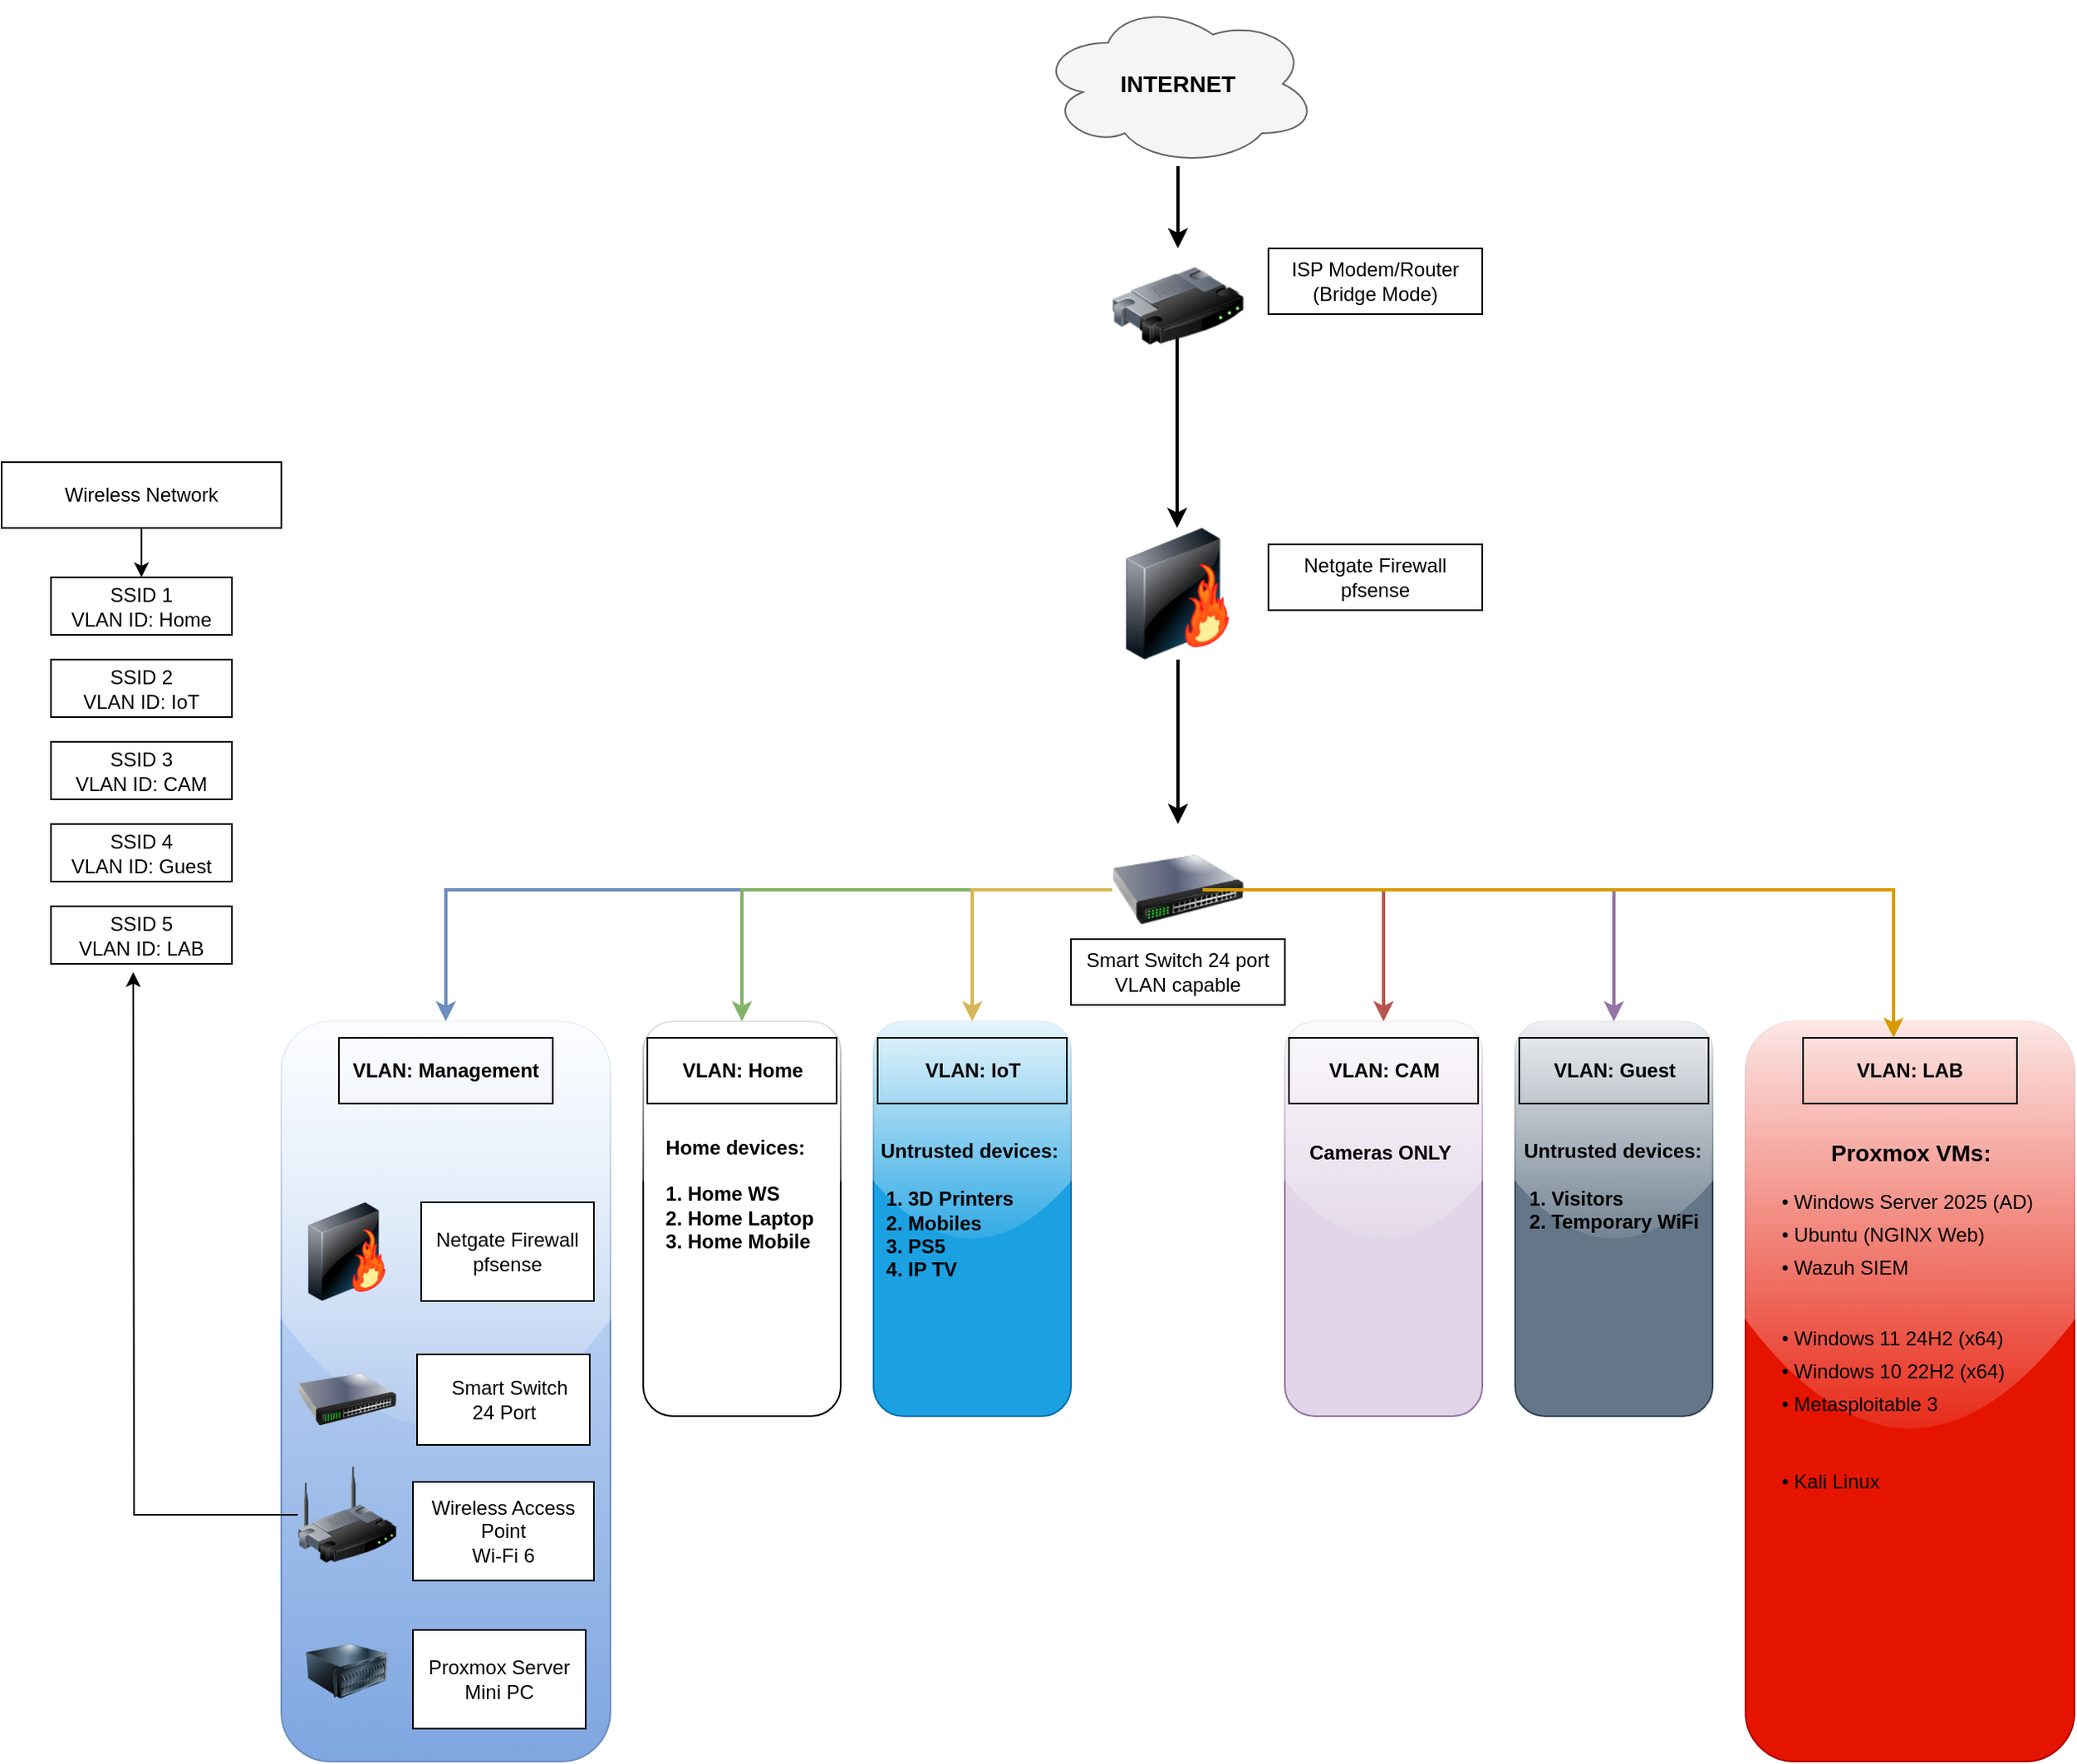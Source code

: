 <mxfile version="28.0.9">
  <diagram name="Red Team Lab Topology" id="ih43MjpAa6aySlKP1Oad">
    <mxGraphModel dx="1426" dy="797" grid="1" gridSize="10" guides="1" tooltips="1" connect="1" arrows="1" fold="1" page="1" pageScale="1" pageWidth="980" pageHeight="1390" math="0" shadow="0">
      <root>
        <mxCell id="0" />
        <mxCell id="1" parent="0" />
        <mxCell id="V4avkHmEp18nn-Nd6X4Z-1" value="INTERNET" style="ellipse;shape=cloud;whiteSpace=wrap;html=1;fillColor=#f5f5f5;strokeColor=#666666;fontStyle=1;fontSize=14;" vertex="1" parent="1">
          <mxGeometry x="880" y="270" width="170" height="100" as="geometry" />
        </mxCell>
        <mxCell id="V4avkHmEp18nn-Nd6X4Z-2" style="edgeStyle=orthogonalEdgeStyle;rounded=0;orthogonalLoop=1;jettySize=auto;html=1;strokeWidth=2;" edge="1" parent="1" source="V4avkHmEp18nn-Nd6X4Z-1">
          <mxGeometry relative="1" as="geometry">
            <mxPoint x="965" y="420" as="targetPoint" />
          </mxGeometry>
        </mxCell>
        <mxCell id="V4avkHmEp18nn-Nd6X4Z-3" style="edgeStyle=orthogonalEdgeStyle;rounded=0;orthogonalLoop=1;jettySize=auto;html=1;strokeWidth=2;" edge="1" parent="1" target="V4avkHmEp18nn-Nd6X4Z-23">
          <mxGeometry relative="1" as="geometry">
            <mxPoint x="964.51" y="470" as="sourcePoint" />
            <mxPoint x="964.505" y="556.01" as="targetPoint" />
          </mxGeometry>
        </mxCell>
        <mxCell id="V4avkHmEp18nn-Nd6X4Z-4" value="" style="image;html=1;image=img/lib/clip_art/networking/Switch_128x128.png;fontSize=12;fontStyle=1;" vertex="1" parent="1">
          <mxGeometry x="925" y="770" width="80" height="80" as="geometry" />
        </mxCell>
        <mxCell id="V4avkHmEp18nn-Nd6X4Z-5" style="edgeStyle=orthogonalEdgeStyle;rounded=0;orthogonalLoop=1;jettySize=auto;html=1;strokeWidth=2;strokeColor=#000000;" edge="1" parent="1" source="V4avkHmEp18nn-Nd6X4Z-23" target="V4avkHmEp18nn-Nd6X4Z-4">
          <mxGeometry relative="1" as="geometry">
            <mxPoint x="965" y="660" as="sourcePoint" />
            <Array as="points" />
          </mxGeometry>
        </mxCell>
        <mxCell id="V4avkHmEp18nn-Nd6X4Z-6" value="" style="rounded=1;whiteSpace=wrap;html=1;fillColor=#dae8fc;strokeColor=#6c8ebf;fontSize=12;fontStyle=1;verticalAlign=top;spacingTop=5;glass=1;gradientColor=#7ea6e0;" vertex="1" parent="1">
          <mxGeometry x="420" y="890" width="200" height="450" as="geometry" />
        </mxCell>
        <mxCell id="V4avkHmEp18nn-Nd6X4Z-7" value="" style="rounded=1;whiteSpace=wrap;html=1;fontSize=12;fontStyle=1;verticalAlign=top;spacingTop=5;glass=1;" vertex="1" parent="1">
          <mxGeometry x="640" y="890" width="120" height="240" as="geometry" />
        </mxCell>
        <mxCell id="V4avkHmEp18nn-Nd6X4Z-8" value="&lt;span style=&quot;color: rgba(0, 0, 0, 0); font-family: monospace; font-size: 0px; font-weight: 400; text-align: start; text-wrap-mode: nowrap;&quot;&gt;%3CmxGraphModel%3E%3Croot%3E%3CmxCell%20id%3D%220%22%2F%3E%3CmxCell%20id%3D%221%22%20parent%3D%220%22%2F%3E%3CmxCell%20id%3D%222%22%20value%3D%22VLAN%3A%20CAM%22%20style%3D%22rounded%3D0%3BwhiteSpace%3Dwrap%3Bhtml%3D1%3B%22%20vertex%3D%221%22%20parent%3D%221%22%3E%3CmxGeometry%20x%3D%221032.5%22%20y%3D%22900%22%20width%3D%22115%22%20height%3D%2240%22%20as%3D%22geometry%22%2F%3E%3C%2FmxCell%3E%3C%2Froot%3E%3C%2FmxGraphModel%3E&lt;/span&gt;" style="rounded=1;whiteSpace=wrap;html=1;fillColor=#1ba1e2;strokeColor=light-dark(#006EAF,#FFFFFF);fontSize=12;fontStyle=1;verticalAlign=top;spacingTop=5;fontColor=#ffffff;glass=1;" vertex="1" parent="1">
          <mxGeometry x="780" y="890" width="120" height="240" as="geometry" />
        </mxCell>
        <mxCell id="V4avkHmEp18nn-Nd6X4Z-9" value="" style="rounded=1;whiteSpace=wrap;html=1;fontSize=12;fontStyle=1;verticalAlign=top;spacingTop=5;fillStyle=solid;fillColor=#e1d5e7;strokeColor=#9673a6;glass=1;" vertex="1" parent="1">
          <mxGeometry x="1030" y="890" width="120" height="240" as="geometry" />
        </mxCell>
        <mxCell id="V4avkHmEp18nn-Nd6X4Z-10" value="&lt;span style=&quot;color: rgba(0, 0, 0, 0); font-family: monospace; font-size: 0px; font-weight: 400; text-align: start; text-wrap-mode: nowrap;&quot;&gt;%3CmxGraphModel%3E%3Croot%3E%3CmxCell%20id%3D%220%22%2F%3E%3CmxCell%20id%3D%221%22%20parent%3D%220%22%2F%3E%3CmxCell%20id%3D%222%22%20value%3D%22VLAN%3A%20LAB%22%20style%3D%22rounded%3D0%3BwhiteSpace%3Dwrap%3Bhtml%3D1%3B%22%20vertex%3D%221%22%20parent%3D%221%22%3E%3CmxGeometry%20x%3D%221345%22%20y%3D%22900%22%20width%3D%22130%22%20height%3D%2240%22%20as%3D%22geometry%22%2F%3E%3C%2FmxCell%3E%3C%2Froot%3E%3C%2FmxGraphModel%3E&lt;/span&gt;" style="rounded=1;whiteSpace=wrap;html=1;fillColor=#647687;strokeColor=light-dark(#314354,#FFFFFF);fontSize=12;fontStyle=1;verticalAlign=top;spacingTop=5;fontColor=#ffffff;fillStyle=solid;glass=1;" vertex="1" parent="1">
          <mxGeometry x="1170" y="890" width="120" height="240" as="geometry" />
        </mxCell>
        <mxCell id="V4avkHmEp18nn-Nd6X4Z-11" value="" style="rounded=1;whiteSpace=wrap;html=1;fillColor=light-dark(#E51400,#660000);strokeColor=light-dark(#B20000,#FFFFFF);fontSize=12;fontStyle=1;verticalAlign=top;spacingTop=5;fontColor=#ffffff;shadow=0;glass=1;" vertex="1" parent="1">
          <mxGeometry x="1310" y="890" width="200" height="450" as="geometry" />
        </mxCell>
        <mxCell id="V4avkHmEp18nn-Nd6X4Z-12" value="" style="image;html=1;image=img/lib/clip_art/computers/Server_128x128.png;fontSize=11;fontStyle=1;" vertex="1" parent="1">
          <mxGeometry x="435" y="1260" width="50" height="50" as="geometry" />
        </mxCell>
        <mxCell id="V4avkHmEp18nn-Nd6X4Z-13" value="&lt;font style=&quot;font-size: 14px;&quot;&gt;Proxmox VMs:&lt;/font&gt;" style="text;html=1;strokeColor=none;fillColor=none;align=left;verticalAlign=middle;whiteSpace=wrap;rounded=0;fontSize=11;fontStyle=1;" vertex="1" parent="1">
          <mxGeometry x="1360" y="960" width="100" height="20" as="geometry" />
        </mxCell>
        <mxCell id="V4avkHmEp18nn-Nd6X4Z-14" value="&lt;font style=&quot;font-size: 12px;&quot;&gt;• Windows Server 2025 (AD)&lt;/font&gt;" style="text;html=1;strokeColor=none;fillColor=none;align=left;verticalAlign=middle;whiteSpace=wrap;rounded=0;fontSize=10;" vertex="1" parent="1">
          <mxGeometry x="1330" y="990" width="180" height="20" as="geometry" />
        </mxCell>
        <mxCell id="V4avkHmEp18nn-Nd6X4Z-15" value="&lt;font style=&quot;font-size: 12px;&quot;&gt;• Ubuntu (NGINX Web)&lt;/font&gt;" style="text;html=1;strokeColor=none;fillColor=none;align=left;verticalAlign=middle;whiteSpace=wrap;rounded=0;fontSize=10;" vertex="1" parent="1">
          <mxGeometry x="1330" y="1010" width="180" height="20" as="geometry" />
        </mxCell>
        <mxCell id="V4avkHmEp18nn-Nd6X4Z-16" value="&lt;font style=&quot;font-size: 12px;&quot;&gt;• Wazuh SIEM&lt;/font&gt;" style="text;html=1;strokeColor=none;fillColor=none;align=left;verticalAlign=middle;whiteSpace=wrap;rounded=0;fontSize=10;" vertex="1" parent="1">
          <mxGeometry x="1330" y="1030" width="180" height="20" as="geometry" />
        </mxCell>
        <mxCell id="V4avkHmEp18nn-Nd6X4Z-17" style="edgeStyle=orthogonalEdgeStyle;rounded=0;orthogonalLoop=1;jettySize=auto;html=1;strokeWidth=2;strokeColor=#6c8ebf;entryX=0.5;entryY=0;entryDx=0;entryDy=0;" edge="1" parent="1" source="V4avkHmEp18nn-Nd6X4Z-4" target="V4avkHmEp18nn-Nd6X4Z-6">
          <mxGeometry relative="1" as="geometry">
            <Array as="points">
              <mxPoint x="520" y="810" />
            </Array>
          </mxGeometry>
        </mxCell>
        <mxCell id="V4avkHmEp18nn-Nd6X4Z-18" style="edgeStyle=orthogonalEdgeStyle;rounded=0;orthogonalLoop=1;jettySize=auto;html=1;strokeWidth=2;strokeColor=#82b366;entryX=0.5;entryY=0;entryDx=0;entryDy=0;" edge="1" parent="1" source="V4avkHmEp18nn-Nd6X4Z-4" target="V4avkHmEp18nn-Nd6X4Z-7">
          <mxGeometry relative="1" as="geometry">
            <Array as="points">
              <mxPoint x="700" y="810" />
            </Array>
          </mxGeometry>
        </mxCell>
        <mxCell id="V4avkHmEp18nn-Nd6X4Z-19" style="edgeStyle=orthogonalEdgeStyle;rounded=0;orthogonalLoop=1;jettySize=auto;html=1;strokeWidth=2;strokeColor=#d6b656;entryX=0.5;entryY=0;entryDx=0;entryDy=0;" edge="1" parent="1" source="V4avkHmEp18nn-Nd6X4Z-4" target="V4avkHmEp18nn-Nd6X4Z-8">
          <mxGeometry relative="1" as="geometry">
            <Array as="points">
              <mxPoint x="840" y="810" />
            </Array>
          </mxGeometry>
        </mxCell>
        <mxCell id="V4avkHmEp18nn-Nd6X4Z-20" style="edgeStyle=orthogonalEdgeStyle;rounded=0;orthogonalLoop=1;jettySize=auto;html=1;strokeWidth=2;strokeColor=#b85450;entryX=0.5;entryY=0;entryDx=0;entryDy=0;" edge="1" parent="1" source="V4avkHmEp18nn-Nd6X4Z-4" target="V4avkHmEp18nn-Nd6X4Z-9">
          <mxGeometry relative="1" as="geometry">
            <Array as="points">
              <mxPoint x="1090" y="810" />
            </Array>
          </mxGeometry>
        </mxCell>
        <mxCell id="V4avkHmEp18nn-Nd6X4Z-21" style="edgeStyle=orthogonalEdgeStyle;rounded=0;orthogonalLoop=1;jettySize=auto;html=1;strokeWidth=2;strokeColor=#9673a6;entryX=0.5;entryY=0;entryDx=0;entryDy=0;" edge="1" parent="1" source="V4avkHmEp18nn-Nd6X4Z-4" target="V4avkHmEp18nn-Nd6X4Z-10">
          <mxGeometry relative="1" as="geometry">
            <Array as="points">
              <mxPoint x="1230" y="810" />
            </Array>
          </mxGeometry>
        </mxCell>
        <mxCell id="V4avkHmEp18nn-Nd6X4Z-22" style="edgeStyle=orthogonalEdgeStyle;rounded=0;orthogonalLoop=1;jettySize=auto;html=1;strokeWidth=2;strokeColor=#d79b00;" edge="1" parent="1">
          <mxGeometry relative="1" as="geometry">
            <Array as="points">
              <mxPoint x="1400" y="810" />
              <mxPoint x="1400" y="890" />
            </Array>
            <mxPoint x="980.0" y="810" as="sourcePoint" />
            <mxPoint x="1400" y="900" as="targetPoint" />
          </mxGeometry>
        </mxCell>
        <mxCell id="V4avkHmEp18nn-Nd6X4Z-23" value="" style="image;html=1;image=img/lib/clip_art/networking/Firewall-page1_128x128.png" vertex="1" parent="1">
          <mxGeometry x="925" y="590" width="80" height="80" as="geometry" />
        </mxCell>
        <mxCell id="V4avkHmEp18nn-Nd6X4Z-24" style="edgeStyle=orthogonalEdgeStyle;rounded=0;orthogonalLoop=1;jettySize=auto;html=1;" edge="1" parent="1" source="V4avkHmEp18nn-Nd6X4Z-25">
          <mxGeometry relative="1" as="geometry">
            <mxPoint x="330" y="860" as="targetPoint" />
          </mxGeometry>
        </mxCell>
        <mxCell id="V4avkHmEp18nn-Nd6X4Z-25" value="" style="image;html=1;image=img/lib/clip_art/networking/Wireless_Router_128x128.png" vertex="1" parent="1">
          <mxGeometry x="430" y="1160" width="60" height="60" as="geometry" />
        </mxCell>
        <mxCell id="V4avkHmEp18nn-Nd6X4Z-26" value="" style="image;html=1;image=img/lib/clip_art/networking/Router_128x128.png" vertex="1" parent="1">
          <mxGeometry x="925" y="410" width="80" height="90" as="geometry" />
        </mxCell>
        <mxCell id="V4avkHmEp18nn-Nd6X4Z-27" value="ISP Modem/Router&lt;div&gt;(Bridge Mode)&lt;/div&gt;" style="rounded=0;whiteSpace=wrap;html=1;" vertex="1" parent="1">
          <mxGeometry x="1020" y="420" width="130" height="40" as="geometry" />
        </mxCell>
        <mxCell id="V4avkHmEp18nn-Nd6X4Z-28" value="Netgate F&lt;span style=&quot;background-color: transparent; color: light-dark(rgb(0, 0, 0), rgb(255, 255, 255));&quot;&gt;irewall&lt;/span&gt;&lt;div&gt;&lt;span style=&quot;background-color: transparent; color: light-dark(rgb(0, 0, 0), rgb(255, 255, 255));&quot;&gt;pfsense&lt;/span&gt;&lt;/div&gt;" style="rounded=0;whiteSpace=wrap;html=1;" vertex="1" parent="1">
          <mxGeometry x="1020" y="600" width="130" height="40" as="geometry" />
        </mxCell>
        <mxCell id="V4avkHmEp18nn-Nd6X4Z-29" value="Smart Switch 24 port&lt;div&gt;VLAN capable&lt;/div&gt;" style="rounded=0;whiteSpace=wrap;html=1;" vertex="1" parent="1">
          <mxGeometry x="900" y="840" width="130" height="40" as="geometry" />
        </mxCell>
        <mxCell id="V4avkHmEp18nn-Nd6X4Z-30" value="Wireless Access Point&lt;div&gt;Wi-Fi 6&lt;/div&gt;" style="rounded=0;whiteSpace=wrap;html=1;" vertex="1" parent="1">
          <mxGeometry x="500" y="1170" width="110" height="60" as="geometry" />
        </mxCell>
        <mxCell id="V4avkHmEp18nn-Nd6X4Z-31" value="Proxmox Server&lt;div&gt;Mini PC&lt;/div&gt;" style="rounded=0;whiteSpace=wrap;html=1;" vertex="1" parent="1">
          <mxGeometry x="500" y="1260" width="105" height="60" as="geometry" />
        </mxCell>
        <mxCell id="V4avkHmEp18nn-Nd6X4Z-32" style="edgeStyle=orthogonalEdgeStyle;rounded=0;orthogonalLoop=1;jettySize=auto;html=1;entryX=0.5;entryY=0;entryDx=0;entryDy=0;" edge="1" parent="1" source="V4avkHmEp18nn-Nd6X4Z-33" target="V4avkHmEp18nn-Nd6X4Z-34">
          <mxGeometry relative="1" as="geometry" />
        </mxCell>
        <mxCell id="V4avkHmEp18nn-Nd6X4Z-33" value="Wireless Network" style="rounded=0;whiteSpace=wrap;html=1;" vertex="1" parent="1">
          <mxGeometry x="250" y="550" width="170" height="40" as="geometry" />
        </mxCell>
        <mxCell id="V4avkHmEp18nn-Nd6X4Z-34" value="SSID 1&lt;div&gt;VLAN ID: Home&lt;/div&gt;" style="rounded=0;whiteSpace=wrap;html=1;" vertex="1" parent="1">
          <mxGeometry x="280" y="620" width="110" height="35" as="geometry" />
        </mxCell>
        <mxCell id="V4avkHmEp18nn-Nd6X4Z-35" value="SSID 2&lt;div&gt;VLAN ID: IoT&lt;/div&gt;" style="rounded=0;whiteSpace=wrap;html=1;" vertex="1" parent="1">
          <mxGeometry x="280" y="670" width="110" height="35" as="geometry" />
        </mxCell>
        <mxCell id="V4avkHmEp18nn-Nd6X4Z-36" value="SSID 3&lt;div&gt;VLAN ID: CAM&lt;/div&gt;" style="rounded=0;whiteSpace=wrap;html=1;" vertex="1" parent="1">
          <mxGeometry x="280" y="720" width="110" height="35" as="geometry" />
        </mxCell>
        <mxCell id="V4avkHmEp18nn-Nd6X4Z-37" value="SSID 4&lt;div&gt;VLAN ID: Guest&lt;/div&gt;" style="rounded=0;whiteSpace=wrap;html=1;" vertex="1" parent="1">
          <mxGeometry x="280" y="770" width="110" height="35" as="geometry" />
        </mxCell>
        <mxCell id="V4avkHmEp18nn-Nd6X4Z-38" value="SSID 5&lt;div&gt;VLAN ID: LAB&lt;/div&gt;" style="rounded=0;whiteSpace=wrap;html=1;" vertex="1" parent="1">
          <mxGeometry x="280" y="820" width="110" height="35" as="geometry" />
        </mxCell>
        <mxCell id="V4avkHmEp18nn-Nd6X4Z-39" value="&lt;b&gt;VLAN: LAB&lt;/b&gt;" style="rounded=0;whiteSpace=wrap;html=1;fillColor=none;" vertex="1" parent="1">
          <mxGeometry x="1345" y="900" width="130" height="40" as="geometry" />
        </mxCell>
        <mxCell id="V4avkHmEp18nn-Nd6X4Z-40" value="&lt;b&gt;VLAN: Guest&lt;/b&gt;" style="rounded=0;whiteSpace=wrap;html=1;fillColor=none;" vertex="1" parent="1">
          <mxGeometry x="1172.5" y="900" width="115" height="40" as="geometry" />
        </mxCell>
        <mxCell id="V4avkHmEp18nn-Nd6X4Z-41" value="&lt;b&gt;VLAN: CAM&lt;/b&gt;" style="rounded=0;whiteSpace=wrap;html=1;fillColor=none;" vertex="1" parent="1">
          <mxGeometry x="1032.5" y="900" width="115" height="40" as="geometry" />
        </mxCell>
        <mxCell id="V4avkHmEp18nn-Nd6X4Z-42" value="&lt;b&gt;VLAN: IoT&lt;/b&gt;" style="rounded=0;whiteSpace=wrap;html=1;fillColor=none;" vertex="1" parent="1">
          <mxGeometry x="782.5" y="900" width="115" height="40" as="geometry" />
        </mxCell>
        <mxCell id="V4avkHmEp18nn-Nd6X4Z-43" value="&lt;b&gt;VLAN: Home&lt;/b&gt;" style="rounded=0;whiteSpace=wrap;html=1;fillColor=none;" vertex="1" parent="1">
          <mxGeometry x="642.5" y="900" width="115" height="40" as="geometry" />
        </mxCell>
        <mxCell id="V4avkHmEp18nn-Nd6X4Z-44" value="&lt;font style=&quot;font-size: 12px;&quot;&gt;• Windows 11 24H2 (x64)&lt;/font&gt;" style="text;html=1;strokeColor=none;fillColor=none;align=left;verticalAlign=middle;whiteSpace=wrap;rounded=0;fontSize=10;" vertex="1" parent="1">
          <mxGeometry x="1330" y="1072.5" width="180" height="20" as="geometry" />
        </mxCell>
        <mxCell id="V4avkHmEp18nn-Nd6X4Z-45" value="&lt;font style=&quot;font-size: 12px;&quot;&gt;• Windows 10 22H2 (x64)&lt;/font&gt;" style="text;html=1;strokeColor=none;fillColor=none;align=left;verticalAlign=middle;whiteSpace=wrap;rounded=0;fontSize=10;" vertex="1" parent="1">
          <mxGeometry x="1330" y="1092.5" width="180" height="20" as="geometry" />
        </mxCell>
        <mxCell id="V4avkHmEp18nn-Nd6X4Z-46" value="&lt;font style=&quot;font-size: 12px;&quot;&gt;• Metasploitable 3&lt;/font&gt;" style="text;html=1;strokeColor=none;fillColor=none;align=left;verticalAlign=middle;whiteSpace=wrap;rounded=0;fontSize=10;" vertex="1" parent="1">
          <mxGeometry x="1330" y="1112.5" width="180" height="20" as="geometry" />
        </mxCell>
        <mxCell id="V4avkHmEp18nn-Nd6X4Z-47" value="&lt;b&gt;VLAN: Management&lt;/b&gt;" style="rounded=0;whiteSpace=wrap;html=1;fillColor=none;" vertex="1" parent="1">
          <mxGeometry x="455" y="900" width="130" height="40" as="geometry" />
        </mxCell>
        <mxCell id="V4avkHmEp18nn-Nd6X4Z-48" value="&lt;font style=&quot;font-size: 12px;&quot;&gt;&lt;b&gt;&amp;nbsp;Untrusted devices:&lt;/b&gt;&lt;/font&gt;&lt;div&gt;&lt;span style=&quot;font-size: 12px;&quot;&gt;&lt;b&gt;&lt;br&gt;&lt;/b&gt;&lt;/span&gt;&lt;/div&gt;&lt;div&gt;&lt;span style=&quot;font-size: 12px;&quot;&gt;&lt;b&gt;&amp;nbsp; 1. Visitors&lt;/b&gt;&lt;/span&gt;&lt;/div&gt;&lt;div&gt;&lt;span style=&quot;font-size: 12px;&quot;&gt;&lt;b&gt;&amp;nbsp; 2. Temporary WiFi&lt;/b&gt;&lt;/span&gt;&lt;/div&gt;" style="text;html=1;strokeColor=none;fillColor=none;align=left;verticalAlign=middle;whiteSpace=wrap;rounded=0;fontSize=10;" vertex="1" parent="1">
          <mxGeometry x="1170" y="960" width="122.5" height="60" as="geometry" />
        </mxCell>
        <mxCell id="V4avkHmEp18nn-Nd6X4Z-49" value="&lt;div&gt;&lt;span style=&quot;font-size: 12px;&quot;&gt;&lt;b&gt;Cameras ONLY&lt;/b&gt;&lt;/span&gt;&lt;/div&gt;" style="text;html=1;strokeColor=none;fillColor=none;align=left;verticalAlign=middle;whiteSpace=wrap;rounded=0;fontSize=10;" vertex="1" parent="1">
          <mxGeometry x="1042.5" y="950" width="105" height="40" as="geometry" />
        </mxCell>
        <mxCell id="V4avkHmEp18nn-Nd6X4Z-50" value="&lt;font style=&quot;font-size: 12px;&quot;&gt;&lt;b&gt;&amp;nbsp;Untrusted devices:&lt;/b&gt;&lt;/font&gt;&lt;div&gt;&lt;span style=&quot;font-size: 12px;&quot;&gt;&lt;b&gt;&lt;br&gt;&lt;/b&gt;&lt;/span&gt;&lt;/div&gt;&lt;div&gt;&lt;span style=&quot;font-size: 12px;&quot;&gt;&lt;b&gt;&amp;nbsp; 1. 3D Printers&lt;/b&gt;&lt;/span&gt;&lt;/div&gt;&lt;div&gt;&lt;span style=&quot;font-size: 12px;&quot;&gt;&lt;b&gt;&amp;nbsp; 2. Mobiles&lt;/b&gt;&lt;/span&gt;&lt;/div&gt;&lt;div&gt;&lt;span style=&quot;font-size: 12px;&quot;&gt;&lt;b&gt;&amp;nbsp; 3. PS5&lt;/b&gt;&lt;/span&gt;&lt;/div&gt;&lt;div&gt;&lt;span style=&quot;font-size: 12px;&quot;&gt;&lt;b&gt;&amp;nbsp; 4. IP TV&lt;/b&gt;&lt;/span&gt;&lt;/div&gt;" style="text;html=1;strokeColor=none;fillColor=none;align=left;verticalAlign=middle;whiteSpace=wrap;rounded=0;fontSize=10;" vertex="1" parent="1">
          <mxGeometry x="778.75" y="960" width="122.5" height="90" as="geometry" />
        </mxCell>
        <mxCell id="V4avkHmEp18nn-Nd6X4Z-51" value="&amp;nbsp; &amp;nbsp;Smart Switch&amp;nbsp;&lt;div&gt;24 Port&lt;/div&gt;" style="rounded=0;whiteSpace=wrap;html=1;" vertex="1" parent="1">
          <mxGeometry x="502.5" y="1092.5" width="105" height="55" as="geometry" />
        </mxCell>
        <mxCell id="V4avkHmEp18nn-Nd6X4Z-52" value="" style="image;html=1;image=img/lib/clip_art/networking/Switch_128x128.png;fontSize=12;fontStyle=1;" vertex="1" parent="1">
          <mxGeometry x="430" y="1080" width="60" height="80" as="geometry" />
        </mxCell>
        <mxCell id="V4avkHmEp18nn-Nd6X4Z-53" value="Netgate Firewall&lt;div&gt;pfsense&lt;/div&gt;" style="rounded=0;whiteSpace=wrap;html=1;" vertex="1" parent="1">
          <mxGeometry x="505" y="1000" width="105" height="60" as="geometry" />
        </mxCell>
        <mxCell id="V4avkHmEp18nn-Nd6X4Z-54" value="" style="image;html=1;image=img/lib/clip_art/networking/Firewall-page1_128x128.png" vertex="1" parent="1">
          <mxGeometry x="430" y="1000" width="60" height="60" as="geometry" />
        </mxCell>
        <mxCell id="V4avkHmEp18nn-Nd6X4Z-55" value="&lt;span style=&quot;font-size: 12px;&quot;&gt;&lt;b&gt;&amp;nbsp; Home devices:&lt;/b&gt;&lt;/span&gt;&lt;div&gt;&lt;span style=&quot;font-size: 12px;&quot;&gt;&lt;b&gt;&lt;br&gt;&lt;/b&gt;&lt;/span&gt;&lt;/div&gt;&lt;div&gt;&lt;span style=&quot;font-size: 12px;&quot;&gt;&lt;b&gt;&amp;nbsp; 1. Home WS&lt;/b&gt;&lt;/span&gt;&lt;/div&gt;&lt;div&gt;&lt;span style=&quot;font-size: 12px;&quot;&gt;&lt;b&gt;&amp;nbsp; 2. Home Laptop&lt;/b&gt;&lt;/span&gt;&lt;/div&gt;&lt;div&gt;&lt;span style=&quot;font-size: 12px;&quot;&gt;&lt;b&gt;&amp;nbsp; 3. Home Mobile&lt;/b&gt;&lt;/span&gt;&lt;/div&gt;" style="text;html=1;strokeColor=none;fillColor=none;align=left;verticalAlign=middle;whiteSpace=wrap;rounded=0;fontSize=10;" vertex="1" parent="1">
          <mxGeometry x="645" y="970" width="135" height="50" as="geometry" />
        </mxCell>
        <mxCell id="V4avkHmEp18nn-Nd6X4Z-56" style="edgeStyle=orthogonalEdgeStyle;rounded=0;orthogonalLoop=1;jettySize=auto;html=1;exitX=0.5;exitY=1;exitDx=0;exitDy=0;" edge="1" parent="1" source="V4avkHmEp18nn-Nd6X4Z-55" target="V4avkHmEp18nn-Nd6X4Z-55">
          <mxGeometry relative="1" as="geometry" />
        </mxCell>
        <mxCell id="V4avkHmEp18nn-Nd6X4Z-57" value="&lt;font style=&quot;font-size: 12px;&quot;&gt;• Kali Linux&lt;/font&gt;" style="text;html=1;strokeColor=none;fillColor=none;align=left;verticalAlign=middle;whiteSpace=wrap;rounded=0;fontSize=10;" vertex="1" parent="1">
          <mxGeometry x="1330" y="1160" width="180" height="20" as="geometry" />
        </mxCell>
      </root>
    </mxGraphModel>
  </diagram>
</mxfile>
